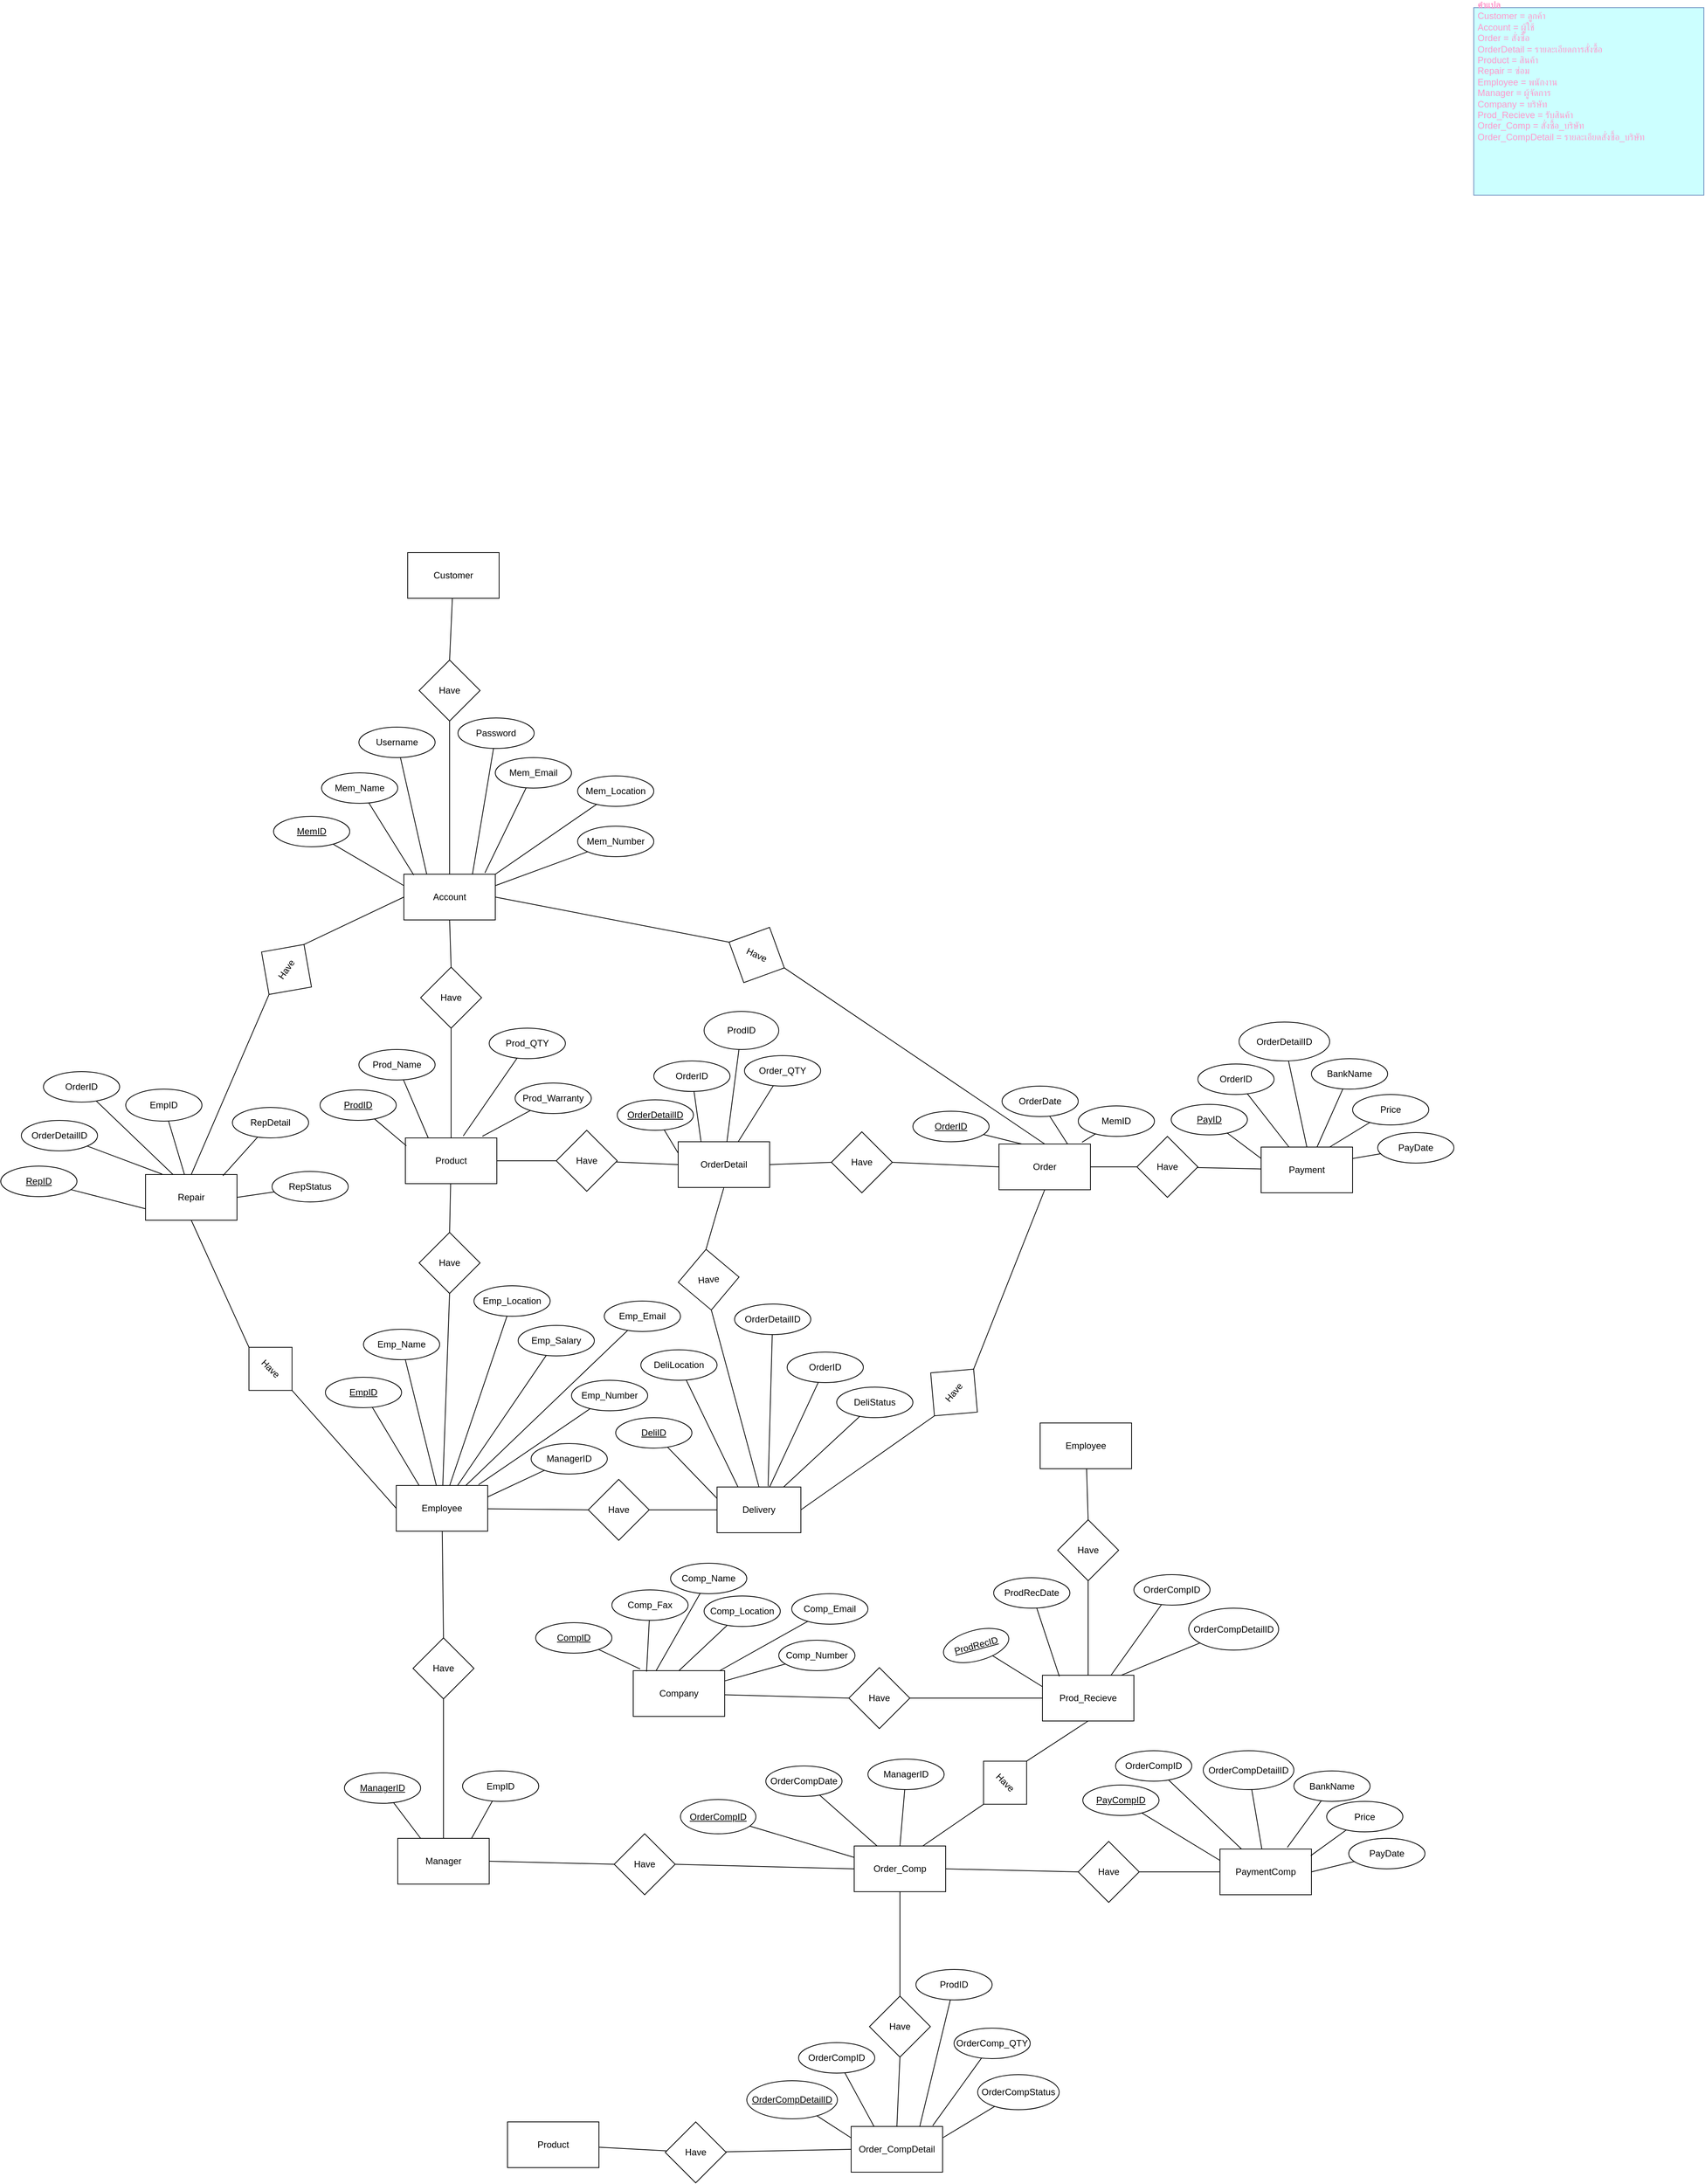 <mxfile version="14.5.1" type="github">
  <diagram id="R2lEEEUBdFMjLlhIrx00" name="Page-1">
    <mxGraphModel dx="2098" dy="677" grid="0" gridSize="10" guides="1" tooltips="1" connect="1" arrows="1" fold="1" page="1" pageScale="1" pageWidth="850" pageHeight="1100" math="0" shadow="0" extFonts="Permanent Marker^https://fonts.googleapis.com/css?family=Permanent+Marker">
      <root>
        <mxCell id="0" />
        <mxCell id="1" parent="0" />
        <mxCell id="erzUi001Izax6d6wpw4E-4" style="rounded=0;orthogonalLoop=1;jettySize=auto;html=1;entryX=0.5;entryY=0;entryDx=0;entryDy=0;endArrow=none;endFill=0;" parent="1" source="erzUi001Izax6d6wpw4E-1" target="erzUi001Izax6d6wpw4E-2" edge="1">
          <mxGeometry relative="1" as="geometry" />
        </mxCell>
        <mxCell id="erzUi001Izax6d6wpw4E-1" value="Customer" style="rounded=0;whiteSpace=wrap;html=1;" parent="1" vertex="1">
          <mxGeometry x="102" y="1683" width="120" height="60" as="geometry" />
        </mxCell>
        <mxCell id="erzUi001Izax6d6wpw4E-5" style="edgeStyle=none;rounded=0;orthogonalLoop=1;jettySize=auto;html=1;endArrow=none;endFill=0;exitX=0.5;exitY=1;exitDx=0;exitDy=0;" parent="1" source="erzUi001Izax6d6wpw4E-2" target="erzUi001Izax6d6wpw4E-3" edge="1">
          <mxGeometry relative="1" as="geometry" />
        </mxCell>
        <mxCell id="erzUi001Izax6d6wpw4E-2" value="Have" style="rhombus;whiteSpace=wrap;html=1;" parent="1" vertex="1">
          <mxGeometry x="117" y="1824" width="80" height="80" as="geometry" />
        </mxCell>
        <mxCell id="erzUi001Izax6d6wpw4E-24" style="edgeStyle=none;rounded=0;orthogonalLoop=1;jettySize=auto;html=1;entryX=0;entryY=0.5;entryDx=0;entryDy=0;endArrow=none;endFill=0;exitX=1;exitY=0.5;exitDx=0;exitDy=0;" parent="1" source="erzUi001Izax6d6wpw4E-3" target="erzUi001Izax6d6wpw4E-23" edge="1">
          <mxGeometry relative="1" as="geometry">
            <mxPoint x="283" y="2193" as="sourcePoint" />
          </mxGeometry>
        </mxCell>
        <mxCell id="ENSn6PP0rPi9htedMr6S-6" style="edgeStyle=none;rounded=0;orthogonalLoop=1;jettySize=auto;html=1;entryX=0.5;entryY=0;entryDx=0;entryDy=0;endArrow=none;endFill=0;exitX=0.5;exitY=1;exitDx=0;exitDy=0;" parent="1" source="erzUi001Izax6d6wpw4E-3" target="ENSn6PP0rPi9htedMr6S-5" edge="1">
          <mxGeometry relative="1" as="geometry" />
        </mxCell>
        <mxCell id="erzUi001Izax6d6wpw4E-3" value="Account" style="rounded=0;whiteSpace=wrap;html=1;" parent="1" vertex="1">
          <mxGeometry x="97" y="2105" width="120" height="60" as="geometry" />
        </mxCell>
        <mxCell id="erzUi001Izax6d6wpw4E-10" style="edgeStyle=none;rounded=0;orthogonalLoop=1;jettySize=auto;html=1;entryX=0.25;entryY=0;entryDx=0;entryDy=0;endArrow=none;endFill=0;" parent="1" source="erzUi001Izax6d6wpw4E-9" target="erzUi001Izax6d6wpw4E-3" edge="1">
          <mxGeometry relative="1" as="geometry" />
        </mxCell>
        <mxCell id="erzUi001Izax6d6wpw4E-9" value="Username" style="ellipse;whiteSpace=wrap;html=1;align=center;" parent="1" vertex="1">
          <mxGeometry x="38" y="1912" width="100" height="40" as="geometry" />
        </mxCell>
        <mxCell id="erzUi001Izax6d6wpw4E-12" style="edgeStyle=none;rounded=0;orthogonalLoop=1;jettySize=auto;html=1;entryX=0.75;entryY=0;entryDx=0;entryDy=0;endArrow=none;endFill=0;" parent="1" source="erzUi001Izax6d6wpw4E-11" target="erzUi001Izax6d6wpw4E-3" edge="1">
          <mxGeometry relative="1" as="geometry" />
        </mxCell>
        <mxCell id="erzUi001Izax6d6wpw4E-11" value="Password" style="ellipse;whiteSpace=wrap;html=1;align=center;" parent="1" vertex="1">
          <mxGeometry x="168" y="1900" width="100" height="40" as="geometry" />
        </mxCell>
        <mxCell id="erzUi001Izax6d6wpw4E-14" style="edgeStyle=none;rounded=0;orthogonalLoop=1;jettySize=auto;html=1;endArrow=none;endFill=0;entryX=0;entryY=0.25;entryDx=0;entryDy=0;" parent="1" source="erzUi001Izax6d6wpw4E-13" target="erzUi001Izax6d6wpw4E-3" edge="1">
          <mxGeometry relative="1" as="geometry">
            <mxPoint x="122" y="1963" as="targetPoint" />
            <Array as="points" />
          </mxGeometry>
        </mxCell>
        <mxCell id="erzUi001Izax6d6wpw4E-13" value="MemID" style="ellipse;whiteSpace=wrap;html=1;align=center;fontStyle=4" parent="1" vertex="1">
          <mxGeometry x="-74" y="2029" width="100" height="40" as="geometry" />
        </mxCell>
        <mxCell id="erzUi001Izax6d6wpw4E-16" style="edgeStyle=none;rounded=0;orthogonalLoop=1;jettySize=auto;html=1;entryX=0.886;entryY=-0.028;entryDx=0;entryDy=0;endArrow=none;endFill=0;entryPerimeter=0;" parent="1" source="erzUi001Izax6d6wpw4E-15" target="erzUi001Izax6d6wpw4E-3" edge="1">
          <mxGeometry relative="1" as="geometry" />
        </mxCell>
        <mxCell id="erzUi001Izax6d6wpw4E-15" value="Mem_Email" style="ellipse;whiteSpace=wrap;html=1;align=center;" parent="1" vertex="1">
          <mxGeometry x="217" y="1952" width="100" height="40" as="geometry" />
        </mxCell>
        <mxCell id="erzUi001Izax6d6wpw4E-18" style="edgeStyle=none;rounded=0;orthogonalLoop=1;jettySize=auto;html=1;entryX=1;entryY=0;entryDx=0;entryDy=0;endArrow=none;endFill=0;" parent="1" source="erzUi001Izax6d6wpw4E-17" target="erzUi001Izax6d6wpw4E-3" edge="1">
          <mxGeometry relative="1" as="geometry" />
        </mxCell>
        <mxCell id="erzUi001Izax6d6wpw4E-17" value="Mem_Location" style="ellipse;whiteSpace=wrap;html=1;align=center;" parent="1" vertex="1">
          <mxGeometry x="325" y="1976" width="100" height="40" as="geometry" />
        </mxCell>
        <mxCell id="erzUi001Izax6d6wpw4E-20" style="edgeStyle=none;rounded=0;orthogonalLoop=1;jettySize=auto;html=1;entryX=1;entryY=0.25;entryDx=0;entryDy=0;endArrow=none;endFill=0;" parent="1" source="erzUi001Izax6d6wpw4E-19" target="erzUi001Izax6d6wpw4E-3" edge="1">
          <mxGeometry relative="1" as="geometry" />
        </mxCell>
        <mxCell id="erzUi001Izax6d6wpw4E-19" value="Mem_Number" style="ellipse;whiteSpace=wrap;html=1;align=center;" parent="1" vertex="1">
          <mxGeometry x="325" y="2042" width="100" height="40" as="geometry" />
        </mxCell>
        <mxCell id="erzUi001Izax6d6wpw4E-22" style="edgeStyle=none;rounded=0;orthogonalLoop=1;jettySize=auto;html=1;endArrow=none;endFill=0;entryX=0.108;entryY=0.017;entryDx=0;entryDy=0;entryPerimeter=0;" parent="1" source="erzUi001Izax6d6wpw4E-21" target="erzUi001Izax6d6wpw4E-3" edge="1">
          <mxGeometry relative="1" as="geometry">
            <mxPoint x="137" y="1963" as="targetPoint" />
          </mxGeometry>
        </mxCell>
        <mxCell id="erzUi001Izax6d6wpw4E-21" value="Mem_Name" style="ellipse;whiteSpace=wrap;html=1;align=center;" parent="1" vertex="1">
          <mxGeometry x="-11" y="1972" width="100" height="40" as="geometry" />
        </mxCell>
        <mxCell id="erzUi001Izax6d6wpw4E-38" style="edgeStyle=none;rounded=0;orthogonalLoop=1;jettySize=auto;html=1;endArrow=none;endFill=0;exitX=1;exitY=0.5;exitDx=0;exitDy=0;entryX=0.5;entryY=0;entryDx=0;entryDy=0;" parent="1" source="erzUi001Izax6d6wpw4E-23" target="erzUi001Izax6d6wpw4E-37" edge="1">
          <mxGeometry relative="1" as="geometry" />
        </mxCell>
        <mxCell id="erzUi001Izax6d6wpw4E-23" value="Have" style="rhombus;whiteSpace=wrap;html=1;rotation=25;" parent="1" vertex="1">
          <mxGeometry x="520" y="2171" width="80" height="80" as="geometry" />
        </mxCell>
        <mxCell id="ENSn6PP0rPi9htedMr6S-9" style="edgeStyle=none;rounded=0;orthogonalLoop=1;jettySize=auto;html=1;entryX=0;entryY=0.5;entryDx=0;entryDy=0;endArrow=none;endFill=0;" parent="1" source="erzUi001Izax6d6wpw4E-25" target="ENSn6PP0rPi9htedMr6S-8" edge="1">
          <mxGeometry relative="1" as="geometry" />
        </mxCell>
        <mxCell id="M6LT8KvtsGDRZ_WIEE-e-6" style="rounded=0;orthogonalLoop=1;jettySize=auto;html=1;entryX=0.5;entryY=0;entryDx=0;entryDy=0;endArrow=none;endFill=0;" parent="1" source="erzUi001Izax6d6wpw4E-25" target="M6LT8KvtsGDRZ_WIEE-e-3" edge="1">
          <mxGeometry relative="1" as="geometry">
            <mxPoint x="144" y="1972" as="targetPoint" />
          </mxGeometry>
        </mxCell>
        <mxCell id="erzUi001Izax6d6wpw4E-25" value="Product" style="rounded=0;whiteSpace=wrap;html=1;" parent="1" vertex="1">
          <mxGeometry x="99" y="2451" width="120" height="60" as="geometry" />
        </mxCell>
        <mxCell id="erzUi001Izax6d6wpw4E-29" style="edgeStyle=none;rounded=0;orthogonalLoop=1;jettySize=auto;html=1;entryX=0.011;entryY=0.172;entryDx=0;entryDy=0;entryPerimeter=0;endArrow=none;endFill=0;" parent="1" source="erzUi001Izax6d6wpw4E-28" target="erzUi001Izax6d6wpw4E-25" edge="1">
          <mxGeometry relative="1" as="geometry" />
        </mxCell>
        <mxCell id="erzUi001Izax6d6wpw4E-28" value="ProdID" style="ellipse;whiteSpace=wrap;html=1;align=center;fontStyle=4" parent="1" vertex="1">
          <mxGeometry x="-13" y="2388" width="100" height="40" as="geometry" />
        </mxCell>
        <mxCell id="erzUi001Izax6d6wpw4E-31" style="edgeStyle=none;rounded=0;orthogonalLoop=1;jettySize=auto;html=1;entryX=0.25;entryY=0;entryDx=0;entryDy=0;endArrow=none;endFill=0;" parent="1" source="erzUi001Izax6d6wpw4E-30" target="erzUi001Izax6d6wpw4E-25" edge="1">
          <mxGeometry relative="1" as="geometry" />
        </mxCell>
        <mxCell id="erzUi001Izax6d6wpw4E-30" value="Prod_Name" style="ellipse;whiteSpace=wrap;html=1;align=center;fontStyle=0" parent="1" vertex="1">
          <mxGeometry x="38" y="2335" width="100" height="40" as="geometry" />
        </mxCell>
        <mxCell id="erzUi001Izax6d6wpw4E-33" style="edgeStyle=none;rounded=0;orthogonalLoop=1;jettySize=auto;html=1;entryX=0.633;entryY=-0.044;entryDx=0;entryDy=0;entryPerimeter=0;endArrow=none;endFill=0;" parent="1" source="erzUi001Izax6d6wpw4E-32" target="erzUi001Izax6d6wpw4E-25" edge="1">
          <mxGeometry relative="1" as="geometry" />
        </mxCell>
        <mxCell id="erzUi001Izax6d6wpw4E-32" value="Prod_QTY" style="ellipse;whiteSpace=wrap;html=1;align=center;fontStyle=0" parent="1" vertex="1">
          <mxGeometry x="209" y="2307" width="100" height="40" as="geometry" />
        </mxCell>
        <mxCell id="erzUi001Izax6d6wpw4E-35" style="edgeStyle=none;rounded=0;orthogonalLoop=1;jettySize=auto;html=1;entryX=0.842;entryY=-0.036;entryDx=0;entryDy=0;entryPerimeter=0;endArrow=none;endFill=0;" parent="1" source="erzUi001Izax6d6wpw4E-34" target="erzUi001Izax6d6wpw4E-25" edge="1">
          <mxGeometry relative="1" as="geometry" />
        </mxCell>
        <mxCell id="erzUi001Izax6d6wpw4E-34" value="Prod_Warranty" style="ellipse;whiteSpace=wrap;html=1;align=center;fontStyle=0" parent="1" vertex="1">
          <mxGeometry x="243" y="2379" width="100" height="40" as="geometry" />
        </mxCell>
        <mxCell id="ENSn6PP0rPi9htedMr6S-3" style="rounded=0;orthogonalLoop=1;jettySize=auto;html=1;endArrow=none;endFill=0;entryX=1;entryY=0.5;entryDx=0;entryDy=0;exitX=0;exitY=0.5;exitDx=0;exitDy=0;" parent="1" source="erzUi001Izax6d6wpw4E-37" target="ENSn6PP0rPi9htedMr6S-2" edge="1">
          <mxGeometry relative="1" as="geometry" />
        </mxCell>
        <mxCell id="sU6necC3p9qb4xVzF4nk-16" style="edgeStyle=none;rounded=0;orthogonalLoop=1;jettySize=auto;html=1;entryX=0;entryY=0.5;entryDx=0;entryDy=0;endArrow=none;endFill=0;exitX=1;exitY=0.5;exitDx=0;exitDy=0;" parent="1" source="erzUi001Izax6d6wpw4E-37" target="xquN6lEqvl1txp3sHEv1-2" edge="1">
          <mxGeometry relative="1" as="geometry" />
        </mxCell>
        <mxCell id="erzUi001Izax6d6wpw4E-37" value="Order" style="rounded=0;whiteSpace=wrap;html=1;" parent="1" vertex="1">
          <mxGeometry x="878" y="2459" width="120" height="60" as="geometry" />
        </mxCell>
        <mxCell id="erzUi001Izax6d6wpw4E-45" style="edgeStyle=none;rounded=0;orthogonalLoop=1;jettySize=auto;html=1;entryX=0.25;entryY=0;entryDx=0;entryDy=0;endArrow=none;endFill=0;" parent="1" source="erzUi001Izax6d6wpw4E-43" target="erzUi001Izax6d6wpw4E-37" edge="1">
          <mxGeometry relative="1" as="geometry" />
        </mxCell>
        <mxCell id="erzUi001Izax6d6wpw4E-43" value="OrderID" style="ellipse;whiteSpace=wrap;html=1;align=center;fontStyle=4" parent="1" vertex="1">
          <mxGeometry x="765" y="2416" width="100" height="40" as="geometry" />
        </mxCell>
        <mxCell id="erzUi001Izax6d6wpw4E-46" style="edgeStyle=none;rounded=0;orthogonalLoop=1;jettySize=auto;html=1;entryX=0.75;entryY=0;entryDx=0;entryDy=0;endArrow=none;endFill=0;" parent="1" source="erzUi001Izax6d6wpw4E-44" target="erzUi001Izax6d6wpw4E-37" edge="1">
          <mxGeometry relative="1" as="geometry" />
        </mxCell>
        <mxCell id="erzUi001Izax6d6wpw4E-44" value="OrderDate" style="ellipse;whiteSpace=wrap;html=1;align=center;fontStyle=0" parent="1" vertex="1">
          <mxGeometry x="882" y="2383" width="100" height="40" as="geometry" />
        </mxCell>
        <mxCell id="erzUi001Izax6d6wpw4E-48" style="edgeStyle=none;rounded=0;orthogonalLoop=1;jettySize=auto;html=1;entryX=0.908;entryY=-0.039;entryDx=0;entryDy=0;endArrow=none;endFill=0;entryPerimeter=0;" parent="1" source="erzUi001Izax6d6wpw4E-47" target="erzUi001Izax6d6wpw4E-37" edge="1">
          <mxGeometry relative="1" as="geometry" />
        </mxCell>
        <mxCell id="erzUi001Izax6d6wpw4E-47" value="MemID" style="ellipse;whiteSpace=wrap;html=1;align=center;fontStyle=0" parent="1" vertex="1">
          <mxGeometry x="982" y="2409" width="100" height="40" as="geometry" />
        </mxCell>
        <mxCell id="WizGwZLBX3iZ27yXYLyq-36" style="edgeStyle=none;rounded=0;orthogonalLoop=1;jettySize=auto;html=1;entryX=0.5;entryY=0;entryDx=0;entryDy=0;endArrow=none;endFill=0;exitX=0.5;exitY=1;exitDx=0;exitDy=0;" parent="1" source="ENSn6PP0rPi9htedMr6S-1" target="WizGwZLBX3iZ27yXYLyq-35" edge="1">
          <mxGeometry relative="1" as="geometry" />
        </mxCell>
        <mxCell id="ENSn6PP0rPi9htedMr6S-1" value="OrderDetail" style="rounded=0;whiteSpace=wrap;html=1;" parent="1" vertex="1">
          <mxGeometry x="457" y="2456" width="120" height="60" as="geometry" />
        </mxCell>
        <mxCell id="ENSn6PP0rPi9htedMr6S-4" style="edgeStyle=none;rounded=0;orthogonalLoop=1;jettySize=auto;html=1;endArrow=none;endFill=0;entryX=1;entryY=0.5;entryDx=0;entryDy=0;exitX=0;exitY=0.5;exitDx=0;exitDy=0;" parent="1" source="ENSn6PP0rPi9htedMr6S-2" target="ENSn6PP0rPi9htedMr6S-1" edge="1">
          <mxGeometry relative="1" as="geometry" />
        </mxCell>
        <mxCell id="ENSn6PP0rPi9htedMr6S-2" value="Have" style="rhombus;whiteSpace=wrap;html=1;rotation=0;" parent="1" vertex="1">
          <mxGeometry x="658" y="2443" width="80" height="80" as="geometry" />
        </mxCell>
        <mxCell id="ENSn6PP0rPi9htedMr6S-7" style="edgeStyle=none;rounded=0;orthogonalLoop=1;jettySize=auto;html=1;entryX=0.5;entryY=0;entryDx=0;entryDy=0;endArrow=none;endFill=0;exitX=0.5;exitY=1;exitDx=0;exitDy=0;" parent="1" source="ENSn6PP0rPi9htedMr6S-5" target="erzUi001Izax6d6wpw4E-25" edge="1">
          <mxGeometry relative="1" as="geometry" />
        </mxCell>
        <mxCell id="ENSn6PP0rPi9htedMr6S-5" value="Have" style="rhombus;whiteSpace=wrap;html=1;" parent="1" vertex="1">
          <mxGeometry x="119" y="2227" width="80" height="80" as="geometry" />
        </mxCell>
        <mxCell id="ENSn6PP0rPi9htedMr6S-10" style="edgeStyle=none;rounded=0;orthogonalLoop=1;jettySize=auto;html=1;entryX=0;entryY=0.5;entryDx=0;entryDy=0;endArrow=none;endFill=0;" parent="1" source="ENSn6PP0rPi9htedMr6S-8" target="ENSn6PP0rPi9htedMr6S-1" edge="1">
          <mxGeometry relative="1" as="geometry" />
        </mxCell>
        <mxCell id="ENSn6PP0rPi9htedMr6S-8" value="Have" style="rhombus;whiteSpace=wrap;html=1;" parent="1" vertex="1">
          <mxGeometry x="297" y="2441" width="80" height="80" as="geometry" />
        </mxCell>
        <mxCell id="ENSn6PP0rPi9htedMr6S-14" style="edgeStyle=none;rounded=0;orthogonalLoop=1;jettySize=auto;html=1;entryX=0.25;entryY=0;entryDx=0;entryDy=0;endArrow=none;endFill=0;" parent="1" source="ENSn6PP0rPi9htedMr6S-11" target="ENSn6PP0rPi9htedMr6S-1" edge="1">
          <mxGeometry relative="1" as="geometry" />
        </mxCell>
        <mxCell id="ENSn6PP0rPi9htedMr6S-11" value="OrderID" style="ellipse;whiteSpace=wrap;html=1;align=center;fontStyle=0" parent="1" vertex="1">
          <mxGeometry x="425" y="2350" width="100" height="40" as="geometry" />
        </mxCell>
        <mxCell id="ENSn6PP0rPi9htedMr6S-13" style="edgeStyle=none;rounded=0;orthogonalLoop=1;jettySize=auto;html=1;entryX=0;entryY=0.25;entryDx=0;entryDy=0;endArrow=none;endFill=0;" parent="1" source="ENSn6PP0rPi9htedMr6S-12" target="ENSn6PP0rPi9htedMr6S-1" edge="1">
          <mxGeometry relative="1" as="geometry" />
        </mxCell>
        <mxCell id="ENSn6PP0rPi9htedMr6S-12" value="OrderDetailID" style="ellipse;whiteSpace=wrap;html=1;align=center;fontStyle=4" parent="1" vertex="1">
          <mxGeometry x="377" y="2401" width="100" height="40" as="geometry" />
        </mxCell>
        <mxCell id="ENSn6PP0rPi9htedMr6S-18" style="edgeStyle=none;rounded=0;orthogonalLoop=1;jettySize=auto;html=1;endArrow=none;endFill=0;" parent="1" source="ENSn6PP0rPi9htedMr6S-15" target="ENSn6PP0rPi9htedMr6S-1" edge="1">
          <mxGeometry relative="1" as="geometry" />
        </mxCell>
        <mxCell id="ENSn6PP0rPi9htedMr6S-15" value="Order_QTY" style="ellipse;whiteSpace=wrap;html=1;align=center;fontStyle=0" parent="1" vertex="1">
          <mxGeometry x="544" y="2343" width="100" height="40" as="geometry" />
        </mxCell>
        <mxCell id="ENSn6PP0rPi9htedMr6S-17" style="edgeStyle=none;rounded=0;orthogonalLoop=1;jettySize=auto;html=1;endArrow=none;endFill=0;" parent="1" source="ENSn6PP0rPi9htedMr6S-16" target="ENSn6PP0rPi9htedMr6S-1" edge="1">
          <mxGeometry relative="1" as="geometry" />
        </mxCell>
        <mxCell id="ENSn6PP0rPi9htedMr6S-16" value="ProdID" style="ellipse;whiteSpace=wrap;html=1;align=center;fontStyle=0" parent="1" vertex="1">
          <mxGeometry x="491" y="2285" width="98" height="50" as="geometry" />
        </mxCell>
        <mxCell id="M6LT8KvtsGDRZ_WIEE-e-7" style="edgeStyle=none;rounded=0;orthogonalLoop=1;jettySize=auto;html=1;endArrow=none;endFill=0;entryX=0.5;entryY=1;entryDx=0;entryDy=0;" parent="1" source="ENSn6PP0rPi9htedMr6S-20" target="M6LT8KvtsGDRZ_WIEE-e-3" edge="1">
          <mxGeometry relative="1" as="geometry">
            <mxPoint x="142" y="2410" as="targetPoint" />
          </mxGeometry>
        </mxCell>
        <mxCell id="M6LT8KvtsGDRZ_WIEE-e-23" style="edgeStyle=none;rounded=0;orthogonalLoop=1;jettySize=auto;html=1;endArrow=none;endFill=0;entryX=0.5;entryY=0;entryDx=0;entryDy=0;" parent="1" source="ENSn6PP0rPi9htedMr6S-20" target="M6LT8KvtsGDRZ_WIEE-e-22" edge="1">
          <mxGeometry relative="1" as="geometry">
            <mxPoint x="149" y="3038" as="targetPoint" />
          </mxGeometry>
        </mxCell>
        <mxCell id="M6LT8KvtsGDRZ_WIEE-e-79" style="edgeStyle=none;rounded=0;orthogonalLoop=1;jettySize=auto;html=1;entryX=0;entryY=0.5;entryDx=0;entryDy=0;endArrow=none;endFill=0;" parent="1" source="ENSn6PP0rPi9htedMr6S-20" target="M6LT8KvtsGDRZ_WIEE-e-78" edge="1">
          <mxGeometry relative="1" as="geometry" />
        </mxCell>
        <mxCell id="ENSn6PP0rPi9htedMr6S-20" value="Employee" style="rounded=0;whiteSpace=wrap;html=1;" parent="1" vertex="1">
          <mxGeometry x="87" y="2907" width="120" height="60" as="geometry" />
        </mxCell>
        <mxCell id="M6LT8KvtsGDRZ_WIEE-e-3" value="Have" style="rhombus;whiteSpace=wrap;html=1;" parent="1" vertex="1">
          <mxGeometry x="117" y="2575" width="80" height="80" as="geometry" />
        </mxCell>
        <mxCell id="M6LT8KvtsGDRZ_WIEE-e-11" style="edgeStyle=none;rounded=0;orthogonalLoop=1;jettySize=auto;html=1;endArrow=none;endFill=0;entryX=0.25;entryY=0;entryDx=0;entryDy=0;" parent="1" source="M6LT8KvtsGDRZ_WIEE-e-8" target="ENSn6PP0rPi9htedMr6S-20" edge="1">
          <mxGeometry relative="1" as="geometry">
            <mxPoint x="-159" y="2716" as="targetPoint" />
          </mxGeometry>
        </mxCell>
        <mxCell id="M6LT8KvtsGDRZ_WIEE-e-8" value="EmpID" style="ellipse;whiteSpace=wrap;html=1;align=center;fontStyle=4" parent="1" vertex="1">
          <mxGeometry x="-6" y="2765" width="100" height="40" as="geometry" />
        </mxCell>
        <mxCell id="M6LT8KvtsGDRZ_WIEE-e-16" style="edgeStyle=none;rounded=0;orthogonalLoop=1;jettySize=auto;html=1;endArrow=none;endFill=0;" parent="1" source="M6LT8KvtsGDRZ_WIEE-e-12" target="ENSn6PP0rPi9htedMr6S-20" edge="1">
          <mxGeometry relative="1" as="geometry" />
        </mxCell>
        <mxCell id="M6LT8KvtsGDRZ_WIEE-e-12" value="Emp_Name" style="ellipse;whiteSpace=wrap;html=1;align=center;fontStyle=0" parent="1" vertex="1">
          <mxGeometry x="44" y="2702" width="100" height="40" as="geometry" />
        </mxCell>
        <mxCell id="M6LT8KvtsGDRZ_WIEE-e-17" style="edgeStyle=none;rounded=0;orthogonalLoop=1;jettySize=auto;html=1;endArrow=none;endFill=0;" parent="1" source="M6LT8KvtsGDRZ_WIEE-e-13" target="ENSn6PP0rPi9htedMr6S-20" edge="1">
          <mxGeometry relative="1" as="geometry">
            <mxPoint x="-20" y="2706" as="targetPoint" />
          </mxGeometry>
        </mxCell>
        <mxCell id="M6LT8KvtsGDRZ_WIEE-e-13" value="Emp_Location" style="ellipse;whiteSpace=wrap;html=1;align=center;fontStyle=0" parent="1" vertex="1">
          <mxGeometry x="189" y="2645" width="100" height="40" as="geometry" />
        </mxCell>
        <mxCell id="M6LT8KvtsGDRZ_WIEE-e-18" style="edgeStyle=none;rounded=0;orthogonalLoop=1;jettySize=auto;html=1;endArrow=none;endFill=0;" parent="1" source="M6LT8KvtsGDRZ_WIEE-e-14" target="ENSn6PP0rPi9htedMr6S-20" edge="1">
          <mxGeometry relative="1" as="geometry">
            <mxPoint x="277" y="2710" as="targetPoint" />
          </mxGeometry>
        </mxCell>
        <mxCell id="M6LT8KvtsGDRZ_WIEE-e-14" value="Emp_Email" style="ellipse;whiteSpace=wrap;html=1;align=center;fontStyle=0" parent="1" vertex="1">
          <mxGeometry x="360" y="2665" width="100" height="40" as="geometry" />
        </mxCell>
        <mxCell id="M6LT8KvtsGDRZ_WIEE-e-19" style="edgeStyle=none;rounded=0;orthogonalLoop=1;jettySize=auto;html=1;endArrow=none;endFill=0;entryX=0.9;entryY=-0.017;entryDx=0;entryDy=0;entryPerimeter=0;" parent="1" source="M6LT8KvtsGDRZ_WIEE-e-15" target="ENSn6PP0rPi9htedMr6S-20" edge="1">
          <mxGeometry relative="1" as="geometry">
            <mxPoint x="432" y="2727" as="targetPoint" />
          </mxGeometry>
        </mxCell>
        <mxCell id="M6LT8KvtsGDRZ_WIEE-e-15" value="Emp_Number" style="ellipse;whiteSpace=wrap;html=1;align=center;fontStyle=0" parent="1" vertex="1">
          <mxGeometry x="317" y="2769" width="100" height="40" as="geometry" />
        </mxCell>
        <mxCell id="M6LT8KvtsGDRZ_WIEE-e-21" style="edgeStyle=none;rounded=0;orthogonalLoop=1;jettySize=auto;html=1;endArrow=none;endFill=0;" parent="1" source="M6LT8KvtsGDRZ_WIEE-e-20" target="ENSn6PP0rPi9htedMr6S-20" edge="1">
          <mxGeometry relative="1" as="geometry" />
        </mxCell>
        <mxCell id="M6LT8KvtsGDRZ_WIEE-e-20" value="Emp_Salary" style="ellipse;whiteSpace=wrap;html=1;align=center;fontStyle=0" parent="1" vertex="1">
          <mxGeometry x="247" y="2697" width="100" height="40" as="geometry" />
        </mxCell>
        <mxCell id="M6LT8KvtsGDRZ_WIEE-e-24" style="edgeStyle=none;rounded=0;orthogonalLoop=1;jettySize=auto;html=1;endArrow=none;endFill=0;entryX=0.5;entryY=0;entryDx=0;entryDy=0;exitX=0.5;exitY=1;exitDx=0;exitDy=0;" parent="1" source="M6LT8KvtsGDRZ_WIEE-e-22" target="M6LT8KvtsGDRZ_WIEE-e-25" edge="1">
          <mxGeometry relative="1" as="geometry">
            <mxPoint x="144" y="3604" as="targetPoint" />
          </mxGeometry>
        </mxCell>
        <mxCell id="M6LT8KvtsGDRZ_WIEE-e-22" value="Have" style="rhombus;whiteSpace=wrap;html=1;rotation=0;" parent="1" vertex="1">
          <mxGeometry x="109" y="3107" width="80" height="80" as="geometry" />
        </mxCell>
        <mxCell id="M6LT8KvtsGDRZ_WIEE-e-67" style="edgeStyle=none;rounded=0;orthogonalLoop=1;jettySize=auto;html=1;entryX=0;entryY=0.5;entryDx=0;entryDy=0;endArrow=none;endFill=0;exitX=1;exitY=0.5;exitDx=0;exitDy=0;" parent="1" source="M6LT8KvtsGDRZ_WIEE-e-25" target="M6LT8KvtsGDRZ_WIEE-e-65" edge="1">
          <mxGeometry relative="1" as="geometry" />
        </mxCell>
        <mxCell id="M6LT8KvtsGDRZ_WIEE-e-25" value="Manager" style="rounded=0;whiteSpace=wrap;html=1;" parent="1" vertex="1">
          <mxGeometry x="89" y="3370" width="120" height="60" as="geometry" />
        </mxCell>
        <mxCell id="M6LT8KvtsGDRZ_WIEE-e-27" style="edgeStyle=none;rounded=0;orthogonalLoop=1;jettySize=auto;html=1;entryX=1;entryY=0.25;entryDx=0;entryDy=0;endArrow=none;endFill=0;" parent="1" source="M6LT8KvtsGDRZ_WIEE-e-26" target="ENSn6PP0rPi9htedMr6S-20" edge="1">
          <mxGeometry relative="1" as="geometry" />
        </mxCell>
        <mxCell id="M6LT8KvtsGDRZ_WIEE-e-26" value="ManagerID" style="ellipse;whiteSpace=wrap;html=1;align=center;fontStyle=0" parent="1" vertex="1">
          <mxGeometry x="264" y="2852" width="100" height="40" as="geometry" />
        </mxCell>
        <mxCell id="M6LT8KvtsGDRZ_WIEE-e-29" style="edgeStyle=none;rounded=0;orthogonalLoop=1;jettySize=auto;html=1;entryX=0.25;entryY=0;entryDx=0;entryDy=0;endArrow=none;endFill=0;" parent="1" source="M6LT8KvtsGDRZ_WIEE-e-28" target="M6LT8KvtsGDRZ_WIEE-e-25" edge="1">
          <mxGeometry relative="1" as="geometry" />
        </mxCell>
        <mxCell id="M6LT8KvtsGDRZ_WIEE-e-28" value="ManagerID" style="ellipse;whiteSpace=wrap;html=1;align=center;fontStyle=4" parent="1" vertex="1">
          <mxGeometry x="19" y="3284" width="100" height="40" as="geometry" />
        </mxCell>
        <mxCell id="M6LT8KvtsGDRZ_WIEE-e-30" value="Delivery" style="rounded=0;whiteSpace=wrap;html=1;" parent="1" vertex="1">
          <mxGeometry x="508" y="2909" width="110" height="60" as="geometry" />
        </mxCell>
        <mxCell id="M6LT8KvtsGDRZ_WIEE-e-35" style="edgeStyle=none;rounded=0;orthogonalLoop=1;jettySize=auto;html=1;entryX=0;entryY=0.25;entryDx=0;entryDy=0;endArrow=none;endFill=0;" parent="1" source="M6LT8KvtsGDRZ_WIEE-e-33" target="M6LT8KvtsGDRZ_WIEE-e-30" edge="1">
          <mxGeometry relative="1" as="geometry" />
        </mxCell>
        <mxCell id="M6LT8KvtsGDRZ_WIEE-e-33" value="DeliID" style="ellipse;whiteSpace=wrap;html=1;align=center;fontStyle=4" parent="1" vertex="1">
          <mxGeometry x="375" y="2818" width="100" height="40" as="geometry" />
        </mxCell>
        <mxCell id="M6LT8KvtsGDRZ_WIEE-e-36" style="edgeStyle=none;rounded=0;orthogonalLoop=1;jettySize=auto;html=1;endArrow=none;endFill=0;" parent="1" source="M6LT8KvtsGDRZ_WIEE-e-34" target="M6LT8KvtsGDRZ_WIEE-e-30" edge="1">
          <mxGeometry relative="1" as="geometry" />
        </mxCell>
        <mxCell id="M6LT8KvtsGDRZ_WIEE-e-34" value="OrderID" style="ellipse;whiteSpace=wrap;html=1;align=center;fontStyle=0" parent="1" vertex="1">
          <mxGeometry x="600" y="2732" width="100" height="40" as="geometry" />
        </mxCell>
        <mxCell id="M6LT8KvtsGDRZ_WIEE-e-38" style="edgeStyle=none;rounded=0;orthogonalLoop=1;jettySize=auto;html=1;endArrow=none;endFill=0;" parent="1" source="M6LT8KvtsGDRZ_WIEE-e-37" target="M6LT8KvtsGDRZ_WIEE-e-30" edge="1">
          <mxGeometry relative="1" as="geometry" />
        </mxCell>
        <mxCell id="M6LT8KvtsGDRZ_WIEE-e-37" value="DeliStatus" style="ellipse;whiteSpace=wrap;html=1;align=center;fontStyle=0" parent="1" vertex="1">
          <mxGeometry x="665" y="2778" width="100" height="40" as="geometry" />
        </mxCell>
        <mxCell id="M6LT8KvtsGDRZ_WIEE-e-41" style="edgeStyle=none;rounded=0;orthogonalLoop=1;jettySize=auto;html=1;endArrow=none;endFill=0;entryX=1;entryY=0.5;entryDx=0;entryDy=0;exitX=0;exitY=0.5;exitDx=0;exitDy=0;" parent="1" source="M6LT8KvtsGDRZ_WIEE-e-40" target="M6LT8KvtsGDRZ_WIEE-e-30" edge="1">
          <mxGeometry relative="1" as="geometry">
            <Array as="points" />
          </mxGeometry>
        </mxCell>
        <mxCell id="M6LT8KvtsGDRZ_WIEE-e-42" style="edgeStyle=none;rounded=0;orthogonalLoop=1;jettySize=auto;html=1;endArrow=none;endFill=0;entryX=0.5;entryY=1;entryDx=0;entryDy=0;exitX=1;exitY=0.5;exitDx=0;exitDy=0;" parent="1" source="M6LT8KvtsGDRZ_WIEE-e-40" target="erzUi001Izax6d6wpw4E-37" edge="1">
          <mxGeometry relative="1" as="geometry">
            <mxPoint x="1155" y="2890.333" as="targetPoint" />
          </mxGeometry>
        </mxCell>
        <mxCell id="M6LT8KvtsGDRZ_WIEE-e-40" value="Have" style="rhombus;whiteSpace=wrap;html=1;rotation=-50;" parent="1" vertex="1">
          <mxGeometry x="779" y="2745" width="80" height="80" as="geometry" />
        </mxCell>
        <mxCell id="M6LT8KvtsGDRZ_WIEE-e-44" style="edgeStyle=none;rounded=0;orthogonalLoop=1;jettySize=auto;html=1;entryX=0.609;entryY=-0.017;entryDx=0;entryDy=0;entryPerimeter=0;endArrow=none;endFill=0;" parent="1" source="M6LT8KvtsGDRZ_WIEE-e-43" target="M6LT8KvtsGDRZ_WIEE-e-30" edge="1">
          <mxGeometry relative="1" as="geometry" />
        </mxCell>
        <mxCell id="M6LT8KvtsGDRZ_WIEE-e-43" value="OrderDetailID" style="ellipse;whiteSpace=wrap;html=1;align=center;fontStyle=0" parent="1" vertex="1">
          <mxGeometry x="531" y="2669" width="100" height="40" as="geometry" />
        </mxCell>
        <mxCell id="M6LT8KvtsGDRZ_WIEE-e-47" style="edgeStyle=none;rounded=0;orthogonalLoop=1;jettySize=auto;html=1;entryX=0.25;entryY=0;entryDx=0;entryDy=0;endArrow=none;endFill=0;" parent="1" source="M6LT8KvtsGDRZ_WIEE-e-46" target="M6LT8KvtsGDRZ_WIEE-e-30" edge="1">
          <mxGeometry relative="1" as="geometry" />
        </mxCell>
        <mxCell id="M6LT8KvtsGDRZ_WIEE-e-46" value="DeliLocation" style="ellipse;whiteSpace=wrap;html=1;align=center;fontStyle=0" parent="1" vertex="1">
          <mxGeometry x="408" y="2729" width="100" height="40" as="geometry" />
        </mxCell>
        <mxCell id="M6LT8KvtsGDRZ_WIEE-e-50" style="edgeStyle=none;rounded=0;orthogonalLoop=1;jettySize=auto;html=1;entryX=0;entryY=0.5;entryDx=0;entryDy=0;endArrow=none;endFill=0;exitX=0.5;exitY=0;exitDx=0;exitDy=0;" parent="1" source="M6LT8KvtsGDRZ_WIEE-e-52" target="M6LT8KvtsGDRZ_WIEE-e-49" edge="1">
          <mxGeometry relative="1" as="geometry">
            <mxPoint x="-153" y="2398" as="sourcePoint" />
          </mxGeometry>
        </mxCell>
        <mxCell id="M6LT8KvtsGDRZ_WIEE-e-51" style="edgeStyle=none;rounded=0;orthogonalLoop=1;jettySize=auto;html=1;endArrow=none;endFill=0;entryX=0;entryY=0.5;entryDx=0;entryDy=0;exitX=1;exitY=0.5;exitDx=0;exitDy=0;" parent="1" source="M6LT8KvtsGDRZ_WIEE-e-49" target="erzUi001Izax6d6wpw4E-3" edge="1">
          <mxGeometry relative="1" as="geometry">
            <mxPoint x="32" y="2090" as="targetPoint" />
          </mxGeometry>
        </mxCell>
        <mxCell id="M6LT8KvtsGDRZ_WIEE-e-49" value="Have" style="rhombus;whiteSpace=wrap;html=1;rotation=-55;" parent="1" vertex="1">
          <mxGeometry x="-97" y="2190" width="80" height="80" as="geometry" />
        </mxCell>
        <mxCell id="M6LT8KvtsGDRZ_WIEE-e-84" style="edgeStyle=none;rounded=0;orthogonalLoop=1;jettySize=auto;html=1;entryX=0;entryY=0.5;entryDx=0;entryDy=0;endArrow=none;endFill=0;exitX=0.5;exitY=1;exitDx=0;exitDy=0;" parent="1" source="M6LT8KvtsGDRZ_WIEE-e-52" target="M6LT8KvtsGDRZ_WIEE-e-83" edge="1">
          <mxGeometry relative="1" as="geometry" />
        </mxCell>
        <mxCell id="M6LT8KvtsGDRZ_WIEE-e-52" value="Repair" style="rounded=0;whiteSpace=wrap;html=1;" parent="1" vertex="1">
          <mxGeometry x="-242" y="2499" width="120" height="60" as="geometry" />
        </mxCell>
        <mxCell id="M6LT8KvtsGDRZ_WIEE-e-55" style="edgeStyle=none;rounded=0;orthogonalLoop=1;jettySize=auto;html=1;endArrow=none;endFill=0;entryX=0;entryY=0.75;entryDx=0;entryDy=0;" parent="1" source="M6LT8KvtsGDRZ_WIEE-e-54" target="M6LT8KvtsGDRZ_WIEE-e-52" edge="1">
          <mxGeometry relative="1" as="geometry" />
        </mxCell>
        <mxCell id="M6LT8KvtsGDRZ_WIEE-e-54" value="RepID" style="ellipse;whiteSpace=wrap;html=1;align=center;fontStyle=4" parent="1" vertex="1">
          <mxGeometry x="-432" y="2488" width="100" height="40" as="geometry" />
        </mxCell>
        <mxCell id="M6LT8KvtsGDRZ_WIEE-e-57" style="edgeStyle=none;rounded=0;orthogonalLoop=1;jettySize=auto;html=1;entryX=1;entryY=0.5;entryDx=0;entryDy=0;endArrow=none;endFill=0;" parent="1" source="M6LT8KvtsGDRZ_WIEE-e-56" target="M6LT8KvtsGDRZ_WIEE-e-52" edge="1">
          <mxGeometry relative="1" as="geometry" />
        </mxCell>
        <mxCell id="M6LT8KvtsGDRZ_WIEE-e-56" value="RepStatus" style="ellipse;whiteSpace=wrap;html=1;align=center;fontStyle=0" parent="1" vertex="1">
          <mxGeometry x="-76" y="2495" width="100" height="40" as="geometry" />
        </mxCell>
        <mxCell id="M6LT8KvtsGDRZ_WIEE-e-60" style="edgeStyle=none;rounded=0;orthogonalLoop=1;jettySize=auto;html=1;endArrow=none;endFill=0;" parent="1" source="M6LT8KvtsGDRZ_WIEE-e-58" target="M6LT8KvtsGDRZ_WIEE-e-52" edge="1">
          <mxGeometry relative="1" as="geometry" />
        </mxCell>
        <mxCell id="M6LT8KvtsGDRZ_WIEE-e-58" value="EmpID" style="ellipse;whiteSpace=wrap;html=1;align=center;fontStyle=0" parent="1" vertex="1">
          <mxGeometry x="-268" y="2387" width="100" height="42" as="geometry" />
        </mxCell>
        <mxCell id="M6LT8KvtsGDRZ_WIEE-e-64" style="edgeStyle=none;rounded=0;orthogonalLoop=1;jettySize=auto;html=1;entryX=0.3;entryY=0;entryDx=0;entryDy=0;endArrow=none;endFill=0;entryPerimeter=0;" parent="1" source="M6LT8KvtsGDRZ_WIEE-e-61" target="M6LT8KvtsGDRZ_WIEE-e-52" edge="1">
          <mxGeometry relative="1" as="geometry" />
        </mxCell>
        <mxCell id="M6LT8KvtsGDRZ_WIEE-e-61" value="OrderID" style="ellipse;whiteSpace=wrap;html=1;align=center;fontStyle=0" parent="1" vertex="1">
          <mxGeometry x="-376" y="2364" width="100" height="40" as="geometry" />
        </mxCell>
        <mxCell id="M6LT8KvtsGDRZ_WIEE-e-63" style="edgeStyle=none;rounded=0;orthogonalLoop=1;jettySize=auto;html=1;entryX=0.181;entryY=-0.008;entryDx=0;entryDy=0;endArrow=none;endFill=0;entryPerimeter=0;" parent="1" source="M6LT8KvtsGDRZ_WIEE-e-62" target="M6LT8KvtsGDRZ_WIEE-e-52" edge="1">
          <mxGeometry relative="1" as="geometry" />
        </mxCell>
        <mxCell id="M6LT8KvtsGDRZ_WIEE-e-62" value="OrderDetailID" style="ellipse;whiteSpace=wrap;html=1;align=center;fontStyle=0" parent="1" vertex="1">
          <mxGeometry x="-405" y="2428" width="100" height="40" as="geometry" />
        </mxCell>
        <mxCell id="M6LT8KvtsGDRZ_WIEE-e-70" style="edgeStyle=none;rounded=0;orthogonalLoop=1;jettySize=auto;html=1;entryX=0;entryY=0.5;entryDx=0;entryDy=0;endArrow=none;endFill=0;exitX=1;exitY=0.5;exitDx=0;exitDy=0;" parent="1" source="M6LT8KvtsGDRZ_WIEE-e-65" target="M6LT8KvtsGDRZ_WIEE-e-68" edge="1">
          <mxGeometry relative="1" as="geometry" />
        </mxCell>
        <mxCell id="M6LT8KvtsGDRZ_WIEE-e-65" value="Have" style="rhombus;whiteSpace=wrap;html=1;rotation=0;" parent="1" vertex="1">
          <mxGeometry x="373" y="3364" width="80" height="80" as="geometry" />
        </mxCell>
        <mxCell id="M6LT8KvtsGDRZ_WIEE-e-74" style="edgeStyle=none;rounded=0;orthogonalLoop=1;jettySize=auto;html=1;entryX=0;entryY=0.5;entryDx=0;entryDy=0;endArrow=none;endFill=0;" parent="1" target="M6LT8KvtsGDRZ_WIEE-e-73" edge="1">
          <mxGeometry relative="1" as="geometry">
            <mxPoint x="808" y="3410" as="sourcePoint" />
          </mxGeometry>
        </mxCell>
        <mxCell id="xquN6lEqvl1txp3sHEv1-16" style="edgeStyle=none;rounded=0;orthogonalLoop=1;jettySize=auto;html=1;entryX=0.5;entryY=0;entryDx=0;entryDy=0;endArrow=none;endFill=0;" parent="1" source="M6LT8KvtsGDRZ_WIEE-e-68" target="xquN6lEqvl1txp3sHEv1-15" edge="1">
          <mxGeometry relative="1" as="geometry" />
        </mxCell>
        <mxCell id="M6LT8KvtsGDRZ_WIEE-e-68" value="Order_Comp" style="rounded=0;whiteSpace=wrap;html=1;" parent="1" vertex="1">
          <mxGeometry x="688" y="3380" width="120" height="60" as="geometry" />
        </mxCell>
        <mxCell id="M6LT8KvtsGDRZ_WIEE-e-73" value="Have" style="rhombus;whiteSpace=wrap;html=1;" parent="1" vertex="1">
          <mxGeometry x="982" y="3374" width="80" height="80" as="geometry" />
        </mxCell>
        <mxCell id="M6LT8KvtsGDRZ_WIEE-e-76" value="Order_CompDetail" style="rounded=0;whiteSpace=wrap;html=1;" parent="1" vertex="1">
          <mxGeometry x="684" y="3748" width="120" height="60" as="geometry" />
        </mxCell>
        <mxCell id="M6LT8KvtsGDRZ_WIEE-e-80" style="edgeStyle=none;rounded=0;orthogonalLoop=1;jettySize=auto;html=1;endArrow=none;endFill=0;" parent="1" source="M6LT8KvtsGDRZ_WIEE-e-78" target="M6LT8KvtsGDRZ_WIEE-e-30" edge="1">
          <mxGeometry relative="1" as="geometry" />
        </mxCell>
        <mxCell id="M6LT8KvtsGDRZ_WIEE-e-78" value="Have" style="rhombus;whiteSpace=wrap;html=1;rotation=0;" parent="1" vertex="1">
          <mxGeometry x="339" y="2899" width="80" height="80" as="geometry" />
        </mxCell>
        <mxCell id="M6LT8KvtsGDRZ_WIEE-e-85" style="edgeStyle=none;rounded=0;orthogonalLoop=1;jettySize=auto;html=1;endArrow=none;endFill=0;exitX=1;exitY=0.5;exitDx=0;exitDy=0;entryX=0;entryY=0.5;entryDx=0;entryDy=0;" parent="1" source="M6LT8KvtsGDRZ_WIEE-e-83" target="ENSn6PP0rPi9htedMr6S-20" edge="1">
          <mxGeometry relative="1" as="geometry" />
        </mxCell>
        <mxCell id="M6LT8KvtsGDRZ_WIEE-e-83" value="Have" style="rhombus;whiteSpace=wrap;html=1;rotation=45;" parent="1" vertex="1">
          <mxGeometry x="-118" y="2714" width="80" height="80" as="geometry" />
        </mxCell>
        <mxCell id="M6LT8KvtsGDRZ_WIEE-e-92" style="edgeStyle=none;rounded=0;orthogonalLoop=1;jettySize=auto;html=1;endArrow=none;endFill=0;" parent="1" source="M6LT8KvtsGDRZ_WIEE-e-89" target="M6LT8KvtsGDRZ_WIEE-e-90" edge="1">
          <mxGeometry relative="1" as="geometry" />
        </mxCell>
        <mxCell id="WizGwZLBX3iZ27yXYLyq-2" style="edgeStyle=none;rounded=0;orthogonalLoop=1;jettySize=auto;html=1;endArrow=none;endFill=0;entryX=0;entryY=0.5;entryDx=0;entryDy=0;" parent="1" source="M6LT8KvtsGDRZ_WIEE-e-89" target="M6LT8KvtsGDRZ_WIEE-e-76" edge="1">
          <mxGeometry relative="1" as="geometry">
            <mxPoint x="675" y="3773" as="targetPoint" />
          </mxGeometry>
        </mxCell>
        <mxCell id="M6LT8KvtsGDRZ_WIEE-e-89" value="Have" style="rhombus;whiteSpace=wrap;html=1;" parent="1" vertex="1">
          <mxGeometry x="440" y="3742" width="80" height="80" as="geometry" />
        </mxCell>
        <mxCell id="M6LT8KvtsGDRZ_WIEE-e-90" value="Product" style="rounded=0;whiteSpace=wrap;html=1;" parent="1" vertex="1">
          <mxGeometry x="233" y="3742" width="120" height="60" as="geometry" />
        </mxCell>
        <mxCell id="M6LT8KvtsGDRZ_WIEE-e-94" style="edgeStyle=none;rounded=0;orthogonalLoop=1;jettySize=auto;html=1;endArrow=none;endFill=0;entryX=0.846;entryY=0.028;entryDx=0;entryDy=0;entryPerimeter=0;" parent="1" source="M6LT8KvtsGDRZ_WIEE-e-93" target="M6LT8KvtsGDRZ_WIEE-e-52" edge="1">
          <mxGeometry relative="1" as="geometry" />
        </mxCell>
        <mxCell id="M6LT8KvtsGDRZ_WIEE-e-93" value="RepDetail" style="ellipse;whiteSpace=wrap;html=1;align=center;fontStyle=0" parent="1" vertex="1">
          <mxGeometry x="-128" y="2411" width="100" height="40" as="geometry" />
        </mxCell>
        <mxCell id="M6LT8KvtsGDRZ_WIEE-e-99" style="edgeStyle=none;rounded=0;orthogonalLoop=1;jettySize=auto;html=1;entryX=0;entryY=0.25;entryDx=0;entryDy=0;endArrow=none;endFill=0;" parent="1" source="M6LT8KvtsGDRZ_WIEE-e-95" target="M6LT8KvtsGDRZ_WIEE-e-68" edge="1">
          <mxGeometry relative="1" as="geometry" />
        </mxCell>
        <mxCell id="M6LT8KvtsGDRZ_WIEE-e-95" value="OrderCompID" style="ellipse;whiteSpace=wrap;html=1;align=center;fontStyle=4;direction=south;" parent="1" vertex="1">
          <mxGeometry x="460" y="3319" width="99" height="45" as="geometry" />
        </mxCell>
        <mxCell id="M6LT8KvtsGDRZ_WIEE-e-100" style="edgeStyle=none;rounded=0;orthogonalLoop=1;jettySize=auto;html=1;entryX=0.25;entryY=0;entryDx=0;entryDy=0;endArrow=none;endFill=0;" parent="1" source="M6LT8KvtsGDRZ_WIEE-e-96" target="M6LT8KvtsGDRZ_WIEE-e-68" edge="1">
          <mxGeometry relative="1" as="geometry" />
        </mxCell>
        <mxCell id="M6LT8KvtsGDRZ_WIEE-e-96" value="OrderCompDate" style="ellipse;whiteSpace=wrap;html=1;align=center;fontStyle=0" parent="1" vertex="1">
          <mxGeometry x="572" y="3275" width="100" height="40" as="geometry" />
        </mxCell>
        <mxCell id="M6LT8KvtsGDRZ_WIEE-e-101" style="edgeStyle=none;rounded=0;orthogonalLoop=1;jettySize=auto;html=1;entryX=0.5;entryY=0;entryDx=0;entryDy=0;endArrow=none;endFill=0;" parent="1" source="M6LT8KvtsGDRZ_WIEE-e-98" target="M6LT8KvtsGDRZ_WIEE-e-68" edge="1">
          <mxGeometry relative="1" as="geometry">
            <Array as="points" />
          </mxGeometry>
        </mxCell>
        <mxCell id="M6LT8KvtsGDRZ_WIEE-e-98" value="ManagerID" style="ellipse;whiteSpace=wrap;html=1;align=center;fontStyle=0" parent="1" vertex="1">
          <mxGeometry x="706" y="3266" width="100" height="40" as="geometry" />
        </mxCell>
        <mxCell id="M6LT8KvtsGDRZ_WIEE-e-108" style="edgeStyle=none;rounded=0;orthogonalLoop=1;jettySize=auto;html=1;entryX=0.25;entryY=0;entryDx=0;entryDy=0;endArrow=none;endFill=0;" parent="1" source="M6LT8KvtsGDRZ_WIEE-e-102" target="M6LT8KvtsGDRZ_WIEE-e-76" edge="1">
          <mxGeometry relative="1" as="geometry" />
        </mxCell>
        <mxCell id="M6LT8KvtsGDRZ_WIEE-e-102" value="OrderCompID" style="ellipse;whiteSpace=wrap;html=1;align=center;fontStyle=0" parent="1" vertex="1">
          <mxGeometry x="615" y="3638" width="100" height="40" as="geometry" />
        </mxCell>
        <mxCell id="M6LT8KvtsGDRZ_WIEE-e-107" style="edgeStyle=none;rounded=0;orthogonalLoop=1;jettySize=auto;html=1;entryX=0;entryY=0.25;entryDx=0;entryDy=0;endArrow=none;endFill=0;" parent="1" source="M6LT8KvtsGDRZ_WIEE-e-103" target="M6LT8KvtsGDRZ_WIEE-e-76" edge="1">
          <mxGeometry relative="1" as="geometry" />
        </mxCell>
        <mxCell id="M6LT8KvtsGDRZ_WIEE-e-103" value="OrderCompDetailID" style="ellipse;whiteSpace=wrap;html=1;align=center;fontStyle=4" parent="1" vertex="1">
          <mxGeometry x="547" y="3688" width="119" height="50" as="geometry" />
        </mxCell>
        <mxCell id="M6LT8KvtsGDRZ_WIEE-e-110" style="edgeStyle=none;rounded=0;orthogonalLoop=1;jettySize=auto;html=1;entryX=0.75;entryY=0;entryDx=0;entryDy=0;endArrow=none;endFill=0;" parent="1" source="M6LT8KvtsGDRZ_WIEE-e-105" target="M6LT8KvtsGDRZ_WIEE-e-76" edge="1">
          <mxGeometry relative="1" as="geometry" />
        </mxCell>
        <mxCell id="SPYidkBg1roJyL6cvzHH-3" style="rounded=0;orthogonalLoop=1;jettySize=auto;html=1;entryX=0.892;entryY=-0.017;entryDx=0;entryDy=0;endArrow=none;endFill=0;entryPerimeter=0;" parent="1" source="M6LT8KvtsGDRZ_WIEE-e-104" target="M6LT8KvtsGDRZ_WIEE-e-76" edge="1">
          <mxGeometry relative="1" as="geometry" />
        </mxCell>
        <mxCell id="M6LT8KvtsGDRZ_WIEE-e-104" value="OrderComp_QTY" style="ellipse;whiteSpace=wrap;html=1;align=center;fontStyle=0" parent="1" vertex="1">
          <mxGeometry x="819" y="3619" width="100" height="40" as="geometry" />
        </mxCell>
        <mxCell id="1-xyRvzv5aVjkP_2BStd-11" style="edgeStyle=none;rounded=0;orthogonalLoop=1;jettySize=auto;html=1;entryX=0;entryY=0.5;entryDx=0;entryDy=0;endArrow=none;endFill=0;" parent="1" source="M6LT8KvtsGDRZ_WIEE-e-111" target="1-xyRvzv5aVjkP_2BStd-4" edge="1">
          <mxGeometry relative="1" as="geometry" />
        </mxCell>
        <mxCell id="M6LT8KvtsGDRZ_WIEE-e-111" value="Company" style="rounded=0;whiteSpace=wrap;html=1;" parent="1" vertex="1">
          <mxGeometry x="398" y="3150" width="120" height="60" as="geometry" />
        </mxCell>
        <mxCell id="WizGwZLBX3iZ27yXYLyq-21" style="edgeStyle=none;rounded=0;orthogonalLoop=1;jettySize=auto;html=1;entryX=0.5;entryY=0;entryDx=0;entryDy=0;endArrow=none;endFill=0;exitX=0.5;exitY=1;exitDx=0;exitDy=0;" parent="1" source="M6LT8KvtsGDRZ_WIEE-e-112" target="WizGwZLBX3iZ27yXYLyq-20" edge="1">
          <mxGeometry relative="1" as="geometry" />
        </mxCell>
        <mxCell id="M6LT8KvtsGDRZ_WIEE-e-112" value="Prod_Recieve" style="rounded=0;whiteSpace=wrap;html=1;" parent="1" vertex="1">
          <mxGeometry x="935" y="3156" width="120" height="60" as="geometry" />
        </mxCell>
        <mxCell id="1-xyRvzv5aVjkP_2BStd-9" style="edgeStyle=none;rounded=0;orthogonalLoop=1;jettySize=auto;html=1;entryX=0.5;entryY=0;entryDx=0;entryDy=0;endArrow=none;endFill=0;" parent="1" source="1-xyRvzv5aVjkP_2BStd-1" target="1-xyRvzv5aVjkP_2BStd-3" edge="1">
          <mxGeometry relative="1" as="geometry" />
        </mxCell>
        <mxCell id="1-xyRvzv5aVjkP_2BStd-1" value="Employee" style="rounded=0;whiteSpace=wrap;html=1;" parent="1" vertex="1">
          <mxGeometry x="932" y="2825" width="120" height="60" as="geometry" />
        </mxCell>
        <mxCell id="1-xyRvzv5aVjkP_2BStd-10" style="edgeStyle=none;rounded=0;orthogonalLoop=1;jettySize=auto;html=1;endArrow=none;endFill=0;entryX=0.5;entryY=0;entryDx=0;entryDy=0;" parent="1" source="1-xyRvzv5aVjkP_2BStd-3" target="M6LT8KvtsGDRZ_WIEE-e-112" edge="1">
          <mxGeometry relative="1" as="geometry">
            <mxPoint x="1125" y="3183" as="targetPoint" />
          </mxGeometry>
        </mxCell>
        <mxCell id="1-xyRvzv5aVjkP_2BStd-3" value="Have" style="rhombus;whiteSpace=wrap;html=1;" parent="1" vertex="1">
          <mxGeometry x="955" y="2952" width="80" height="80" as="geometry" />
        </mxCell>
        <mxCell id="1-xyRvzv5aVjkP_2BStd-8" style="edgeStyle=none;rounded=0;orthogonalLoop=1;jettySize=auto;html=1;endArrow=none;endFill=0;" parent="1" source="1-xyRvzv5aVjkP_2BStd-4" target="M6LT8KvtsGDRZ_WIEE-e-112" edge="1">
          <mxGeometry relative="1" as="geometry" />
        </mxCell>
        <mxCell id="1-xyRvzv5aVjkP_2BStd-4" value="Have" style="rhombus;whiteSpace=wrap;html=1;" parent="1" vertex="1">
          <mxGeometry x="681" y="3146" width="80" height="80" as="geometry" />
        </mxCell>
        <mxCell id="1-xyRvzv5aVjkP_2BStd-13" style="edgeStyle=none;rounded=0;orthogonalLoop=1;jettySize=auto;html=1;entryX=0;entryY=0.25;entryDx=0;entryDy=0;endArrow=none;endFill=0;" parent="1" source="1-xyRvzv5aVjkP_2BStd-12" target="M6LT8KvtsGDRZ_WIEE-e-112" edge="1">
          <mxGeometry relative="1" as="geometry" />
        </mxCell>
        <mxCell id="1-xyRvzv5aVjkP_2BStd-12" value="ProdRecID" style="ellipse;whiteSpace=wrap;html=1;align=center;fontStyle=4;rotation=-15;" parent="1" vertex="1">
          <mxGeometry x="804" y="3097" width="88" height="40" as="geometry" />
        </mxCell>
        <mxCell id="1-xyRvzv5aVjkP_2BStd-15" style="edgeStyle=none;rounded=0;orthogonalLoop=1;jettySize=auto;html=1;entryX=0.185;entryY=0.025;entryDx=0;entryDy=0;entryPerimeter=0;endArrow=none;endFill=0;" parent="1" source="1-xyRvzv5aVjkP_2BStd-14" target="M6LT8KvtsGDRZ_WIEE-e-112" edge="1">
          <mxGeometry relative="1" as="geometry" />
        </mxCell>
        <mxCell id="1-xyRvzv5aVjkP_2BStd-14" value="ProdRecDate" style="ellipse;whiteSpace=wrap;html=1;align=center;fontStyle=0" parent="1" vertex="1">
          <mxGeometry x="871" y="3028" width="100" height="40" as="geometry" />
        </mxCell>
        <mxCell id="WizGwZLBX3iZ27yXYLyq-4" style="edgeStyle=none;rounded=0;orthogonalLoop=1;jettySize=auto;html=1;endArrow=none;endFill=0;entryX=0.076;entryY=-0.036;entryDx=0;entryDy=0;entryPerimeter=0;" parent="1" source="WizGwZLBX3iZ27yXYLyq-3" target="M6LT8KvtsGDRZ_WIEE-e-111" edge="1">
          <mxGeometry relative="1" as="geometry" />
        </mxCell>
        <mxCell id="WizGwZLBX3iZ27yXYLyq-3" value="CompID" style="ellipse;whiteSpace=wrap;html=1;align=center;fontStyle=4" parent="1" vertex="1">
          <mxGeometry x="270" y="3087" width="100" height="40" as="geometry" />
        </mxCell>
        <mxCell id="WizGwZLBX3iZ27yXYLyq-6" style="edgeStyle=none;rounded=0;orthogonalLoop=1;jettySize=auto;html=1;entryX=0.25;entryY=0;entryDx=0;entryDy=0;endArrow=none;endFill=0;" parent="1" source="WizGwZLBX3iZ27yXYLyq-5" target="M6LT8KvtsGDRZ_WIEE-e-111" edge="1">
          <mxGeometry relative="1" as="geometry" />
        </mxCell>
        <mxCell id="WizGwZLBX3iZ27yXYLyq-5" value="Comp_Name" style="ellipse;whiteSpace=wrap;html=1;align=center;fontStyle=0" parent="1" vertex="1">
          <mxGeometry x="447" y="3009" width="100" height="40" as="geometry" />
        </mxCell>
        <mxCell id="WizGwZLBX3iZ27yXYLyq-8" style="edgeStyle=none;rounded=0;orthogonalLoop=1;jettySize=auto;html=1;entryX=0.5;entryY=0;entryDx=0;entryDy=0;endArrow=none;endFill=0;" parent="1" source="WizGwZLBX3iZ27yXYLyq-7" target="M6LT8KvtsGDRZ_WIEE-e-111" edge="1">
          <mxGeometry relative="1" as="geometry" />
        </mxCell>
        <mxCell id="WizGwZLBX3iZ27yXYLyq-7" value="Comp_Location" style="ellipse;whiteSpace=wrap;html=1;align=center;fontStyle=0" parent="1" vertex="1">
          <mxGeometry x="491" y="3052" width="100" height="40" as="geometry" />
        </mxCell>
        <mxCell id="WizGwZLBX3iZ27yXYLyq-10" style="edgeStyle=none;rounded=0;orthogonalLoop=1;jettySize=auto;html=1;endArrow=none;endFill=0;" parent="1" source="WizGwZLBX3iZ27yXYLyq-9" target="M6LT8KvtsGDRZ_WIEE-e-111" edge="1">
          <mxGeometry relative="1" as="geometry" />
        </mxCell>
        <mxCell id="WizGwZLBX3iZ27yXYLyq-9" value="Comp_Email" style="ellipse;whiteSpace=wrap;html=1;align=center;fontStyle=0" parent="1" vertex="1">
          <mxGeometry x="606" y="3049" width="100" height="40" as="geometry" />
        </mxCell>
        <mxCell id="WizGwZLBX3iZ27yXYLyq-12" style="edgeStyle=none;rounded=0;orthogonalLoop=1;jettySize=auto;html=1;endArrow=none;endFill=0;" parent="1" source="WizGwZLBX3iZ27yXYLyq-11" target="M6LT8KvtsGDRZ_WIEE-e-111" edge="1">
          <mxGeometry relative="1" as="geometry" />
        </mxCell>
        <mxCell id="WizGwZLBX3iZ27yXYLyq-11" value="Comp_Number" style="ellipse;whiteSpace=wrap;html=1;align=center;fontStyle=0" parent="1" vertex="1">
          <mxGeometry x="589" y="3110" width="100" height="40" as="geometry" />
        </mxCell>
        <mxCell id="WizGwZLBX3iZ27yXYLyq-14" style="edgeStyle=none;rounded=0;orthogonalLoop=1;jettySize=auto;html=1;entryX=0.146;entryY=0.019;entryDx=0;entryDy=0;entryPerimeter=0;endArrow=none;endFill=0;" parent="1" source="WizGwZLBX3iZ27yXYLyq-13" target="M6LT8KvtsGDRZ_WIEE-e-111" edge="1">
          <mxGeometry relative="1" as="geometry" />
        </mxCell>
        <mxCell id="WizGwZLBX3iZ27yXYLyq-13" value="Comp_Fax" style="ellipse;whiteSpace=wrap;html=1;align=center;fontStyle=0" parent="1" vertex="1">
          <mxGeometry x="370" y="3044" width="100" height="40" as="geometry" />
        </mxCell>
        <mxCell id="WizGwZLBX3iZ27yXYLyq-31" style="edgeStyle=none;rounded=0;orthogonalLoop=1;jettySize=auto;html=1;entryX=0.75;entryY=0;entryDx=0;entryDy=0;endArrow=none;endFill=0;exitX=0.5;exitY=1;exitDx=0;exitDy=0;" parent="1" source="WizGwZLBX3iZ27yXYLyq-20" target="M6LT8KvtsGDRZ_WIEE-e-68" edge="1">
          <mxGeometry relative="1" as="geometry">
            <mxPoint x="1568" y="3790.0" as="targetPoint" />
          </mxGeometry>
        </mxCell>
        <mxCell id="WizGwZLBX3iZ27yXYLyq-20" value="Have" style="rhombus;whiteSpace=wrap;html=1;rotation=45;" parent="1" vertex="1">
          <mxGeometry x="846" y="3257" width="80" height="80" as="geometry" />
        </mxCell>
        <mxCell id="WizGwZLBX3iZ27yXYLyq-29" style="edgeStyle=none;rounded=0;orthogonalLoop=1;jettySize=auto;html=1;entryX=0.75;entryY=0;entryDx=0;entryDy=0;endArrow=none;endFill=0;" parent="1" source="WizGwZLBX3iZ27yXYLyq-26" target="M6LT8KvtsGDRZ_WIEE-e-112" edge="1">
          <mxGeometry relative="1" as="geometry" />
        </mxCell>
        <mxCell id="WizGwZLBX3iZ27yXYLyq-26" value="OrderCompID" style="ellipse;whiteSpace=wrap;html=1;align=center;fontStyle=0" parent="1" vertex="1">
          <mxGeometry x="1055" y="3024" width="100" height="40" as="geometry" />
        </mxCell>
        <mxCell id="WizGwZLBX3iZ27yXYLyq-28" style="edgeStyle=none;rounded=0;orthogonalLoop=1;jettySize=auto;html=1;entryX=0.861;entryY=0.001;entryDx=0;entryDy=0;endArrow=none;endFill=0;entryPerimeter=0;" parent="1" source="WizGwZLBX3iZ27yXYLyq-27" target="M6LT8KvtsGDRZ_WIEE-e-112" edge="1">
          <mxGeometry relative="1" as="geometry" />
        </mxCell>
        <mxCell id="WizGwZLBX3iZ27yXYLyq-27" value="OrderCompDetailID" style="ellipse;whiteSpace=wrap;html=1;align=center;fontStyle=0" parent="1" vertex="1">
          <mxGeometry x="1127" y="3068" width="118" height="55" as="geometry" />
        </mxCell>
        <mxCell id="WizGwZLBX3iZ27yXYLyq-37" style="edgeStyle=none;rounded=0;orthogonalLoop=1;jettySize=auto;html=1;entryX=0.5;entryY=0;entryDx=0;entryDy=0;endArrow=none;endFill=0;exitX=0.5;exitY=1;exitDx=0;exitDy=0;" parent="1" source="WizGwZLBX3iZ27yXYLyq-35" target="M6LT8KvtsGDRZ_WIEE-e-30" edge="1">
          <mxGeometry relative="1" as="geometry" />
        </mxCell>
        <mxCell id="WizGwZLBX3iZ27yXYLyq-35" value="Have" style="rhombus;whiteSpace=wrap;html=1;rotation=-5;" parent="1" vertex="1">
          <mxGeometry x="457" y="2597" width="80" height="80" as="geometry" />
        </mxCell>
        <mxCell id="WizGwZLBX3iZ27yXYLyq-38" value="&lt;b&gt;คำแปล&lt;/b&gt;&lt;br&gt;Customer = ลูกค้า&lt;br&gt;Account = ผู้ใช้&lt;br&gt;Order = สั่งซื้อ&lt;br&gt;OrderDetail = รายละเอียดการสั่งซื้อ&lt;br&gt;Product = สินค้า&lt;br&gt;Repair = ซ่อม&lt;br&gt;Employee = พนักงาน&lt;br&gt;Manager = ผู้จัดการ&lt;br&gt;Company = บริษัท&lt;br&gt;Prod_Recieve = รับสินค้า&lt;br&gt;Order_Comp = สั่งซื้อ_บริษัท&lt;br&gt;Order_CompDetail = รายละเอียดสั่งซื้อ_บริษัท" style="text;html=1;spacing=5;spacingTop=-20;whiteSpace=wrap;overflow=hidden;rounded=0;strokeColor=#6c8ebf;fontColor=#FF99CC;fillColor=#CCFFFF;" parent="1" vertex="1">
          <mxGeometry x="1501" y="968" width="302" height="246" as="geometry" />
        </mxCell>
        <mxCell id="w98exiB8WFvRbqfGrNzW-35" style="edgeStyle=orthogonalEdgeStyle;rounded=0;orthogonalLoop=1;jettySize=auto;html=1;exitX=0.5;exitY=1;exitDx=0;exitDy=0;" parent="1" source="M6LT8KvtsGDRZ_WIEE-e-58" target="M6LT8KvtsGDRZ_WIEE-e-58" edge="1">
          <mxGeometry relative="1" as="geometry" />
        </mxCell>
        <mxCell id="M6LT8KvtsGDRZ_WIEE-e-105" value="ProdID" style="ellipse;whiteSpace=wrap;html=1;align=center;fontStyle=0" parent="1" vertex="1">
          <mxGeometry x="769" y="3542" width="100" height="40" as="geometry" />
        </mxCell>
        <mxCell id="SPYidkBg1roJyL6cvzHH-7" style="edgeStyle=none;rounded=0;orthogonalLoop=1;jettySize=auto;html=1;entryX=1;entryY=0.25;entryDx=0;entryDy=0;endArrow=none;endFill=0;" parent="1" source="SPYidkBg1roJyL6cvzHH-4" target="M6LT8KvtsGDRZ_WIEE-e-76" edge="1">
          <mxGeometry relative="1" as="geometry" />
        </mxCell>
        <mxCell id="SPYidkBg1roJyL6cvzHH-4" value="OrderCompStatus" style="ellipse;whiteSpace=wrap;html=1;align=center;fontStyle=0" parent="1" vertex="1">
          <mxGeometry x="850" y="3680" width="107" height="46" as="geometry" />
        </mxCell>
        <mxCell id="sU6necC3p9qb4xVzF4nk-17" style="edgeStyle=none;rounded=0;orthogonalLoop=1;jettySize=auto;html=1;endArrow=none;endFill=0;" parent="1" source="xquN6lEqvl1txp3sHEv1-2" target="sU6necC3p9qb4xVzF4nk-3" edge="1">
          <mxGeometry relative="1" as="geometry" />
        </mxCell>
        <mxCell id="xquN6lEqvl1txp3sHEv1-2" value="Have" style="rhombus;whiteSpace=wrap;html=1;rotation=0;" parent="1" vertex="1">
          <mxGeometry x="1059" y="2449" width="80" height="80" as="geometry" />
        </mxCell>
        <mxCell id="xquN6lEqvl1txp3sHEv1-15" value="Have" style="rhombus;whiteSpace=wrap;html=1;" parent="1" vertex="1">
          <mxGeometry x="708" y="3577" width="80" height="80" as="geometry" />
        </mxCell>
        <mxCell id="xquN6lEqvl1txp3sHEv1-17" value="PaymentComp" style="rounded=0;whiteSpace=wrap;html=1;" parent="1" vertex="1">
          <mxGeometry x="1168" y="3384" width="120" height="60" as="geometry" />
        </mxCell>
        <mxCell id="xquN6lEqvl1txp3sHEv1-18" style="edgeStyle=none;rounded=0;orthogonalLoop=1;jettySize=auto;html=1;endArrow=none;endFill=0;entryX=0;entryY=0.25;entryDx=0;entryDy=0;" parent="1" source="xquN6lEqvl1txp3sHEv1-19" target="xquN6lEqvl1txp3sHEv1-17" edge="1">
          <mxGeometry relative="1" as="geometry" />
        </mxCell>
        <mxCell id="xquN6lEqvl1txp3sHEv1-19" value="PayCompID" style="ellipse;whiteSpace=wrap;html=1;align=center;fontStyle=4" parent="1" vertex="1">
          <mxGeometry x="988" y="3300" width="100" height="40" as="geometry" />
        </mxCell>
        <mxCell id="xquN6lEqvl1txp3sHEv1-20" style="edgeStyle=none;rounded=0;orthogonalLoop=1;jettySize=auto;html=1;entryX=1;entryY=0.5;entryDx=0;entryDy=0;endArrow=none;endFill=0;" parent="1" source="xquN6lEqvl1txp3sHEv1-21" target="xquN6lEqvl1txp3sHEv1-17" edge="1">
          <mxGeometry relative="1" as="geometry" />
        </mxCell>
        <mxCell id="xquN6lEqvl1txp3sHEv1-21" value="PayDate" style="ellipse;whiteSpace=wrap;html=1;align=center;fontStyle=0" parent="1" vertex="1">
          <mxGeometry x="1337" y="3370" width="100" height="40" as="geometry" />
        </mxCell>
        <mxCell id="xquN6lEqvl1txp3sHEv1-22" style="edgeStyle=none;rounded=0;orthogonalLoop=1;jettySize=auto;html=1;endArrow=none;endFill=0;" parent="1" source="xquN6lEqvl1txp3sHEv1-23" target="xquN6lEqvl1txp3sHEv1-17" edge="1">
          <mxGeometry relative="1" as="geometry" />
        </mxCell>
        <mxCell id="xquN6lEqvl1txp3sHEv1-23" value="OrderCompID" style="ellipse;whiteSpace=wrap;html=1;align=center;fontStyle=0" parent="1" vertex="1">
          <mxGeometry x="1031" y="3255" width="100" height="40" as="geometry" />
        </mxCell>
        <mxCell id="xquN6lEqvl1txp3sHEv1-24" style="edgeStyle=none;rounded=0;orthogonalLoop=1;jettySize=auto;html=1;entryX=0.737;entryY=-0.037;entryDx=0;entryDy=0;entryPerimeter=0;endArrow=none;endFill=0;" parent="1" source="xquN6lEqvl1txp3sHEv1-25" target="xquN6lEqvl1txp3sHEv1-17" edge="1">
          <mxGeometry relative="1" as="geometry" />
        </mxCell>
        <mxCell id="xquN6lEqvl1txp3sHEv1-25" value="BankName" style="ellipse;whiteSpace=wrap;html=1;align=center;fontStyle=0" parent="1" vertex="1">
          <mxGeometry x="1265" y="3281.5" width="100" height="40" as="geometry" />
        </mxCell>
        <mxCell id="xquN6lEqvl1txp3sHEv1-26" style="edgeStyle=none;rounded=0;orthogonalLoop=1;jettySize=auto;html=1;entryX=0.993;entryY=0.145;entryDx=0;entryDy=0;entryPerimeter=0;endArrow=none;endFill=0;" parent="1" source="xquN6lEqvl1txp3sHEv1-27" target="xquN6lEqvl1txp3sHEv1-17" edge="1">
          <mxGeometry relative="1" as="geometry" />
        </mxCell>
        <mxCell id="xquN6lEqvl1txp3sHEv1-27" value="Price" style="ellipse;whiteSpace=wrap;html=1;align=center;fontStyle=0" parent="1" vertex="1">
          <mxGeometry x="1308" y="3321.5" width="100" height="40" as="geometry" />
        </mxCell>
        <mxCell id="xquN6lEqvl1txp3sHEv1-33" style="edgeStyle=none;rounded=0;orthogonalLoop=1;jettySize=auto;html=1;endArrow=none;endFill=0;" parent="1" source="xquN6lEqvl1txp3sHEv1-31" target="xquN6lEqvl1txp3sHEv1-17" edge="1">
          <mxGeometry relative="1" as="geometry" />
        </mxCell>
        <mxCell id="xquN6lEqvl1txp3sHEv1-31" value="OrderCompDetailID" style="ellipse;whiteSpace=wrap;html=1;align=center;fontStyle=0" parent="1" vertex="1">
          <mxGeometry x="1146" y="3255" width="119" height="51" as="geometry" />
        </mxCell>
        <mxCell id="pLqKG_7CXvsXulU7lfvP-2" style="edgeStyle=none;rounded=0;orthogonalLoop=1;jettySize=auto;html=1;entryX=0.5;entryY=0;entryDx=0;entryDy=0;endArrow=none;endFill=0;exitX=0.5;exitY=1;exitDx=0;exitDy=0;" parent="1" source="xquN6lEqvl1txp3sHEv1-15" target="M6LT8KvtsGDRZ_WIEE-e-76" edge="1">
          <mxGeometry relative="1" as="geometry">
            <mxPoint x="727" y="3700" as="sourcePoint" />
            <mxPoint x="901" y="3704" as="targetPoint" />
          </mxGeometry>
        </mxCell>
        <mxCell id="pLqKG_7CXvsXulU7lfvP-5" style="edgeStyle=none;rounded=0;orthogonalLoop=1;jettySize=auto;html=1;entryX=0;entryY=0.5;entryDx=0;entryDy=0;endArrow=none;endFill=0;exitX=1;exitY=0.5;exitDx=0;exitDy=0;" parent="1" source="M6LT8KvtsGDRZ_WIEE-e-73" target="xquN6lEqvl1txp3sHEv1-17" edge="1">
          <mxGeometry relative="1" as="geometry">
            <mxPoint x="1088" y="3394" as="sourcePoint" />
            <mxPoint x="1232" y="3420" as="targetPoint" />
          </mxGeometry>
        </mxCell>
        <mxCell id="sU6necC3p9qb4xVzF4nk-2" style="rounded=0;orthogonalLoop=1;jettySize=auto;html=1;entryX=0.805;entryY=0.006;entryDx=0;entryDy=0;entryPerimeter=0;endArrow=none;endFill=0;" parent="1" source="sU6necC3p9qb4xVzF4nk-1" target="M6LT8KvtsGDRZ_WIEE-e-25" edge="1">
          <mxGeometry relative="1" as="geometry" />
        </mxCell>
        <mxCell id="sU6necC3p9qb4xVzF4nk-1" value="EmpID" style="ellipse;whiteSpace=wrap;html=1;align=center;fontStyle=0" parent="1" vertex="1">
          <mxGeometry x="174" y="3281.5" width="100" height="40" as="geometry" />
        </mxCell>
        <mxCell id="sU6necC3p9qb4xVzF4nk-3" value="Payment" style="rounded=0;whiteSpace=wrap;html=1;" parent="1" vertex="1">
          <mxGeometry x="1222" y="2463" width="120" height="60" as="geometry" />
        </mxCell>
        <mxCell id="sU6necC3p9qb4xVzF4nk-10" style="edgeStyle=none;rounded=0;orthogonalLoop=1;jettySize=auto;html=1;entryX=0;entryY=0.25;entryDx=0;entryDy=0;endArrow=none;endFill=0;" parent="1" source="sU6necC3p9qb4xVzF4nk-4" target="sU6necC3p9qb4xVzF4nk-3" edge="1">
          <mxGeometry relative="1" as="geometry" />
        </mxCell>
        <mxCell id="sU6necC3p9qb4xVzF4nk-4" value="PayID" style="ellipse;whiteSpace=wrap;html=1;align=center;fontStyle=4" parent="1" vertex="1">
          <mxGeometry x="1104" y="2407" width="100" height="40" as="geometry" />
        </mxCell>
        <mxCell id="sU6necC3p9qb4xVzF4nk-15" style="edgeStyle=none;rounded=0;orthogonalLoop=1;jettySize=auto;html=1;entryX=1;entryY=0.25;entryDx=0;entryDy=0;endArrow=none;endFill=0;" parent="1" source="sU6necC3p9qb4xVzF4nk-5" target="sU6necC3p9qb4xVzF4nk-3" edge="1">
          <mxGeometry relative="1" as="geometry" />
        </mxCell>
        <mxCell id="sU6necC3p9qb4xVzF4nk-5" value="PayDate" style="ellipse;whiteSpace=wrap;html=1;align=center;fontStyle=0" parent="1" vertex="1">
          <mxGeometry x="1375" y="2444" width="100" height="40" as="geometry" />
        </mxCell>
        <mxCell id="sU6necC3p9qb4xVzF4nk-11" style="edgeStyle=none;rounded=0;orthogonalLoop=1;jettySize=auto;html=1;endArrow=none;endFill=0;" parent="1" source="sU6necC3p9qb4xVzF4nk-6" target="sU6necC3p9qb4xVzF4nk-3" edge="1">
          <mxGeometry relative="1" as="geometry" />
        </mxCell>
        <mxCell id="sU6necC3p9qb4xVzF4nk-6" value="OrderID" style="ellipse;whiteSpace=wrap;html=1;align=center;fontStyle=0" parent="1" vertex="1">
          <mxGeometry x="1139" y="2354" width="100" height="40" as="geometry" />
        </mxCell>
        <mxCell id="sU6necC3p9qb4xVzF4nk-13" style="edgeStyle=none;rounded=0;orthogonalLoop=1;jettySize=auto;html=1;endArrow=none;endFill=0;" parent="1" source="sU6necC3p9qb4xVzF4nk-7" target="sU6necC3p9qb4xVzF4nk-3" edge="1">
          <mxGeometry relative="1" as="geometry" />
        </mxCell>
        <mxCell id="sU6necC3p9qb4xVzF4nk-7" value="BankName" style="ellipse;whiteSpace=wrap;html=1;align=center;fontStyle=0" parent="1" vertex="1">
          <mxGeometry x="1288" y="2347" width="100" height="40" as="geometry" />
        </mxCell>
        <mxCell id="sU6necC3p9qb4xVzF4nk-14" style="edgeStyle=none;rounded=0;orthogonalLoop=1;jettySize=auto;html=1;entryX=0.75;entryY=0;entryDx=0;entryDy=0;endArrow=none;endFill=0;" parent="1" source="sU6necC3p9qb4xVzF4nk-8" target="sU6necC3p9qb4xVzF4nk-3" edge="1">
          <mxGeometry relative="1" as="geometry" />
        </mxCell>
        <mxCell id="sU6necC3p9qb4xVzF4nk-8" value="Price" style="ellipse;whiteSpace=wrap;html=1;align=center;fontStyle=0" parent="1" vertex="1">
          <mxGeometry x="1342" y="2394" width="100" height="40" as="geometry" />
        </mxCell>
        <mxCell id="sU6necC3p9qb4xVzF4nk-12" style="edgeStyle=none;rounded=0;orthogonalLoop=1;jettySize=auto;html=1;entryX=0.5;entryY=0;entryDx=0;entryDy=0;endArrow=none;endFill=0;" parent="1" source="sU6necC3p9qb4xVzF4nk-9" target="sU6necC3p9qb4xVzF4nk-3" edge="1">
          <mxGeometry relative="1" as="geometry" />
        </mxCell>
        <mxCell id="sU6necC3p9qb4xVzF4nk-9" value="OrderDetailID" style="ellipse;whiteSpace=wrap;html=1;align=center;fontStyle=0" parent="1" vertex="1">
          <mxGeometry x="1193" y="2299" width="119" height="51" as="geometry" />
        </mxCell>
      </root>
    </mxGraphModel>
  </diagram>
</mxfile>
